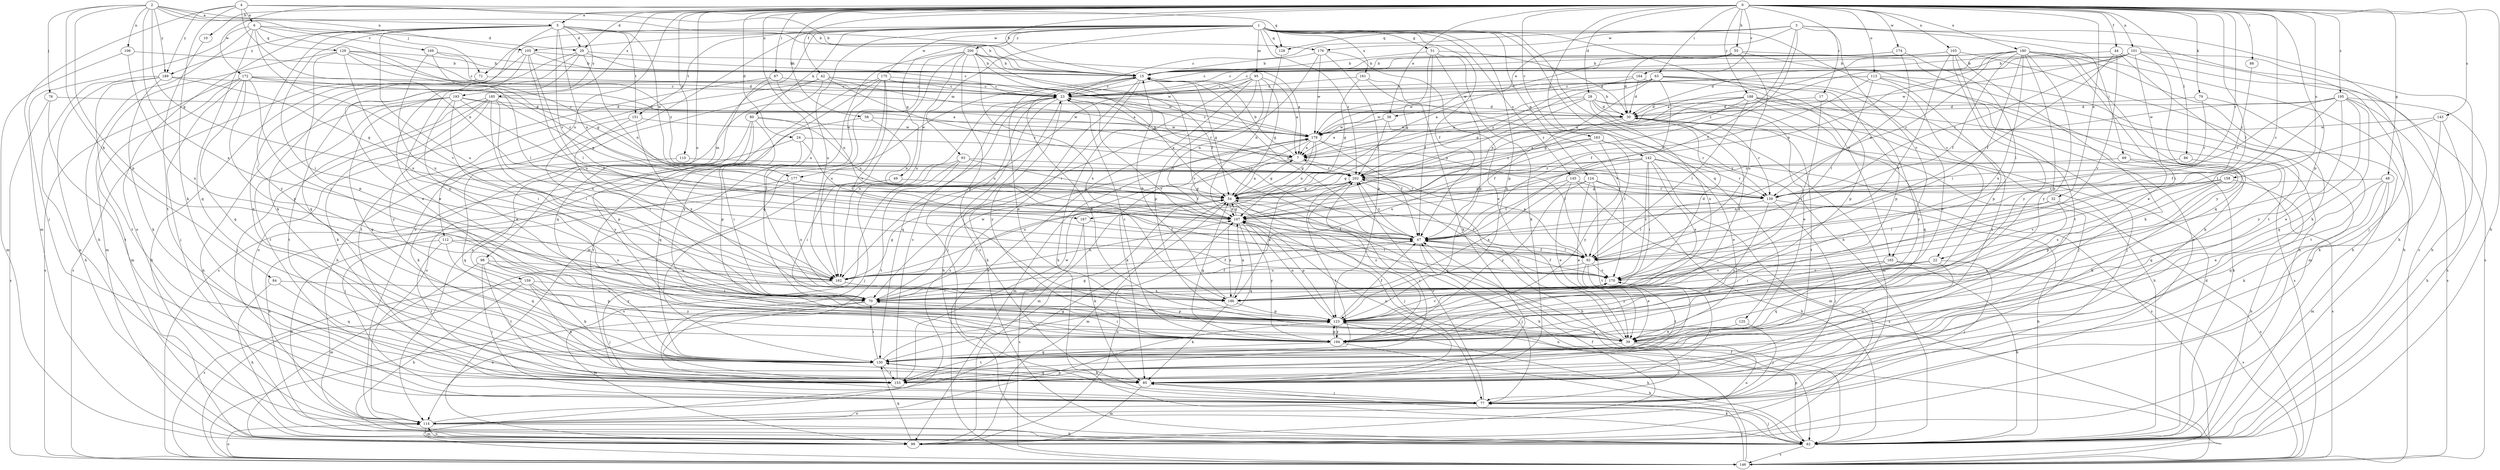 strict digraph  {
0;
1;
2;
3;
4;
5;
6;
7;
10;
15;
17;
22;
23;
24;
28;
29;
30;
32;
38;
39;
42;
44;
47;
48;
49;
51;
54;
55;
58;
62;
63;
67;
69;
70;
71;
76;
77;
79;
80;
84;
85;
86;
88;
92;
93;
95;
98;
99;
101;
103;
105;
106;
107;
110;
112;
113;
114;
123;
124;
125;
128;
129;
130;
139;
142;
143;
145;
146;
151;
153;
158;
159;
161;
162;
163;
164;
165;
167;
169;
170;
172;
174;
175;
176;
177;
178;
180;
185;
186;
188;
189;
193;
194;
195;
200;
202;
0 -> 5  [label=a];
0 -> 10  [label=b];
0 -> 15  [label=b];
0 -> 17  [label=c];
0 -> 22  [label=c];
0 -> 24  [label=d];
0 -> 28  [label=d];
0 -> 29  [label=d];
0 -> 32  [label=e];
0 -> 38  [label=e];
0 -> 42  [label=f];
0 -> 44  [label=f];
0 -> 48  [label=g];
0 -> 55  [label=h];
0 -> 58  [label=h];
0 -> 62  [label=h];
0 -> 63  [label=i];
0 -> 67  [label=i];
0 -> 79  [label=k];
0 -> 86  [label=l];
0 -> 88  [label=l];
0 -> 92  [label=l];
0 -> 101  [label=n];
0 -> 103  [label=n];
0 -> 110  [label=o];
0 -> 112  [label=o];
0 -> 113  [label=o];
0 -> 123  [label=p];
0 -> 139  [label=r];
0 -> 142  [label=s];
0 -> 143  [label=s];
0 -> 158  [label=u];
0 -> 159  [label=u];
0 -> 163  [label=v];
0 -> 164  [label=v];
0 -> 172  [label=w];
0 -> 174  [label=w];
0 -> 180  [label=x];
0 -> 185  [label=x];
0 -> 186  [label=x];
0 -> 188  [label=y];
0 -> 195  [label=z];
1 -> 22  [label=c];
1 -> 47  [label=f];
1 -> 49  [label=g];
1 -> 51  [label=g];
1 -> 62  [label=h];
1 -> 71  [label=j];
1 -> 80  [label=k];
1 -> 93  [label=m];
1 -> 95  [label=m];
1 -> 98  [label=m];
1 -> 105  [label=n];
1 -> 114  [label=o];
1 -> 123  [label=p];
1 -> 124  [label=q];
1 -> 125  [label=q];
1 -> 128  [label=q];
1 -> 145  [label=s];
1 -> 151  [label=t];
1 -> 161  [label=u];
1 -> 162  [label=u];
1 -> 165  [label=v];
1 -> 175  [label=w];
1 -> 200  [label=z];
1 -> 202  [label=z];
2 -> 5  [label=a];
2 -> 15  [label=b];
2 -> 54  [label=g];
2 -> 71  [label=j];
2 -> 76  [label=j];
2 -> 84  [label=k];
2 -> 105  [label=n];
2 -> 106  [label=n];
2 -> 123  [label=p];
2 -> 186  [label=x];
2 -> 189  [label=y];
3 -> 23  [label=c];
3 -> 38  [label=e];
3 -> 47  [label=f];
3 -> 62  [label=h];
3 -> 69  [label=i];
3 -> 128  [label=q];
3 -> 146  [label=s];
3 -> 165  [label=v];
3 -> 167  [label=v];
3 -> 176  [label=w];
4 -> 6  [label=a];
4 -> 15  [label=b];
4 -> 85  [label=k];
4 -> 99  [label=m];
4 -> 107  [label=n];
4 -> 128  [label=q];
4 -> 189  [label=y];
5 -> 15  [label=b];
5 -> 29  [label=d];
5 -> 70  [label=i];
5 -> 85  [label=k];
5 -> 107  [label=n];
5 -> 114  [label=o];
5 -> 151  [label=t];
5 -> 162  [label=u];
5 -> 167  [label=v];
5 -> 176  [label=w];
5 -> 177  [label=w];
5 -> 189  [label=y];
5 -> 193  [label=y];
5 -> 194  [label=y];
6 -> 29  [label=d];
6 -> 62  [label=h];
6 -> 77  [label=j];
6 -> 129  [label=q];
6 -> 130  [label=q];
6 -> 169  [label=v];
6 -> 170  [label=v];
6 -> 202  [label=z];
7 -> 15  [label=b];
7 -> 54  [label=g];
7 -> 99  [label=m];
7 -> 202  [label=z];
10 -> 153  [label=t];
15 -> 23  [label=c];
15 -> 39  [label=e];
15 -> 54  [label=g];
15 -> 62  [label=h];
15 -> 146  [label=s];
15 -> 170  [label=v];
15 -> 177  [label=w];
17 -> 30  [label=d];
17 -> 70  [label=i];
17 -> 194  [label=y];
22 -> 70  [label=i];
22 -> 77  [label=j];
22 -> 123  [label=p];
22 -> 130  [label=q];
22 -> 170  [label=v];
23 -> 30  [label=d];
23 -> 62  [label=h];
23 -> 77  [label=j];
23 -> 130  [label=q];
23 -> 162  [label=u];
23 -> 170  [label=v];
23 -> 194  [label=y];
24 -> 7  [label=a];
24 -> 47  [label=f];
24 -> 70  [label=i];
24 -> 85  [label=k];
28 -> 7  [label=a];
28 -> 30  [label=d];
28 -> 39  [label=e];
28 -> 77  [label=j];
28 -> 99  [label=m];
28 -> 107  [label=n];
28 -> 178  [label=w];
28 -> 186  [label=x];
29 -> 15  [label=b];
29 -> 39  [label=e];
29 -> 107  [label=n];
29 -> 123  [label=p];
29 -> 130  [label=q];
29 -> 178  [label=w];
30 -> 15  [label=b];
30 -> 47  [label=f];
30 -> 62  [label=h];
30 -> 139  [label=r];
30 -> 153  [label=t];
30 -> 178  [label=w];
32 -> 92  [label=l];
32 -> 107  [label=n];
32 -> 146  [label=s];
32 -> 194  [label=y];
38 -> 7  [label=a];
38 -> 139  [label=r];
38 -> 178  [label=w];
38 -> 202  [label=z];
39 -> 15  [label=b];
39 -> 54  [label=g];
39 -> 77  [label=j];
39 -> 114  [label=o];
39 -> 130  [label=q];
39 -> 202  [label=z];
42 -> 7  [label=a];
42 -> 23  [label=c];
42 -> 62  [label=h];
42 -> 139  [label=r];
42 -> 146  [label=s];
42 -> 153  [label=t];
42 -> 178  [label=w];
44 -> 15  [label=b];
44 -> 47  [label=f];
44 -> 146  [label=s];
44 -> 153  [label=t];
44 -> 170  [label=v];
47 -> 15  [label=b];
47 -> 23  [label=c];
47 -> 77  [label=j];
47 -> 92  [label=l];
47 -> 202  [label=z];
48 -> 39  [label=e];
48 -> 85  [label=k];
48 -> 99  [label=m];
48 -> 130  [label=q];
48 -> 139  [label=r];
49 -> 54  [label=g];
49 -> 70  [label=i];
51 -> 15  [label=b];
51 -> 30  [label=d];
51 -> 47  [label=f];
51 -> 54  [label=g];
51 -> 85  [label=k];
51 -> 123  [label=p];
54 -> 7  [label=a];
54 -> 62  [label=h];
54 -> 70  [label=i];
54 -> 77  [label=j];
54 -> 92  [label=l];
54 -> 99  [label=m];
54 -> 107  [label=n];
55 -> 15  [label=b];
55 -> 30  [label=d];
55 -> 62  [label=h];
55 -> 114  [label=o];
55 -> 162  [label=u];
55 -> 178  [label=w];
58 -> 107  [label=n];
58 -> 178  [label=w];
58 -> 194  [label=y];
62 -> 30  [label=d];
62 -> 77  [label=j];
62 -> 85  [label=k];
62 -> 123  [label=p];
62 -> 146  [label=s];
63 -> 7  [label=a];
63 -> 23  [label=c];
63 -> 39  [label=e];
63 -> 47  [label=f];
63 -> 54  [label=g];
63 -> 107  [label=n];
63 -> 123  [label=p];
63 -> 153  [label=t];
67 -> 23  [label=c];
67 -> 107  [label=n];
67 -> 114  [label=o];
67 -> 130  [label=q];
69 -> 85  [label=k];
69 -> 146  [label=s];
69 -> 202  [label=z];
70 -> 47  [label=f];
70 -> 99  [label=m];
70 -> 114  [label=o];
70 -> 123  [label=p];
70 -> 178  [label=w];
71 -> 23  [label=c];
71 -> 62  [label=h];
71 -> 146  [label=s];
76 -> 30  [label=d];
76 -> 146  [label=s];
76 -> 153  [label=t];
77 -> 23  [label=c];
77 -> 114  [label=o];
77 -> 202  [label=z];
79 -> 30  [label=d];
79 -> 139  [label=r];
79 -> 153  [label=t];
80 -> 107  [label=n];
80 -> 114  [label=o];
80 -> 123  [label=p];
80 -> 130  [label=q];
80 -> 153  [label=t];
80 -> 178  [label=w];
84 -> 62  [label=h];
84 -> 70  [label=i];
84 -> 130  [label=q];
85 -> 77  [label=j];
85 -> 99  [label=m];
85 -> 107  [label=n];
85 -> 130  [label=q];
85 -> 170  [label=v];
86 -> 130  [label=q];
86 -> 202  [label=z];
88 -> 139  [label=r];
92 -> 7  [label=a];
92 -> 39  [label=e];
92 -> 47  [label=f];
92 -> 153  [label=t];
92 -> 162  [label=u];
92 -> 170  [label=v];
93 -> 47  [label=f];
93 -> 77  [label=j];
93 -> 146  [label=s];
93 -> 153  [label=t];
93 -> 202  [label=z];
95 -> 7  [label=a];
95 -> 23  [label=c];
95 -> 54  [label=g];
95 -> 62  [label=h];
95 -> 107  [label=n];
95 -> 123  [label=p];
95 -> 146  [label=s];
95 -> 162  [label=u];
98 -> 77  [label=j];
98 -> 85  [label=k];
98 -> 99  [label=m];
98 -> 153  [label=t];
98 -> 162  [label=u];
98 -> 194  [label=y];
99 -> 47  [label=f];
99 -> 107  [label=n];
99 -> 114  [label=o];
99 -> 130  [label=q];
101 -> 15  [label=b];
101 -> 23  [label=c];
101 -> 30  [label=d];
101 -> 62  [label=h];
101 -> 70  [label=i];
101 -> 77  [label=j];
101 -> 139  [label=r];
101 -> 178  [label=w];
101 -> 194  [label=y];
103 -> 15  [label=b];
103 -> 23  [label=c];
103 -> 62  [label=h];
103 -> 85  [label=k];
103 -> 153  [label=t];
103 -> 170  [label=v];
103 -> 194  [label=y];
105 -> 15  [label=b];
105 -> 23  [label=c];
105 -> 39  [label=e];
105 -> 92  [label=l];
105 -> 130  [label=q];
105 -> 162  [label=u];
106 -> 15  [label=b];
106 -> 99  [label=m];
106 -> 186  [label=x];
107 -> 47  [label=f];
107 -> 54  [label=g];
107 -> 123  [label=p];
107 -> 130  [label=q];
107 -> 186  [label=x];
107 -> 194  [label=y];
110 -> 130  [label=q];
110 -> 202  [label=z];
112 -> 92  [label=l];
112 -> 114  [label=o];
112 -> 130  [label=q];
112 -> 153  [label=t];
112 -> 162  [label=u];
113 -> 23  [label=c];
113 -> 85  [label=k];
113 -> 92  [label=l];
113 -> 99  [label=m];
113 -> 107  [label=n];
113 -> 123  [label=p];
113 -> 178  [label=w];
114 -> 54  [label=g];
114 -> 62  [label=h];
114 -> 99  [label=m];
114 -> 123  [label=p];
123 -> 39  [label=e];
123 -> 47  [label=f];
123 -> 62  [label=h];
123 -> 107  [label=n];
123 -> 170  [label=v];
123 -> 194  [label=y];
124 -> 39  [label=e];
124 -> 54  [label=g];
124 -> 62  [label=h];
124 -> 139  [label=r];
124 -> 153  [label=t];
124 -> 194  [label=y];
125 -> 39  [label=e];
125 -> 77  [label=j];
128 -> 107  [label=n];
129 -> 15  [label=b];
129 -> 23  [label=c];
129 -> 30  [label=d];
129 -> 54  [label=g];
129 -> 99  [label=m];
129 -> 123  [label=p];
129 -> 162  [label=u];
130 -> 54  [label=g];
130 -> 70  [label=i];
130 -> 85  [label=k];
130 -> 153  [label=t];
139 -> 62  [label=h];
139 -> 77  [label=j];
139 -> 92  [label=l];
139 -> 194  [label=y];
142 -> 54  [label=g];
142 -> 70  [label=i];
142 -> 99  [label=m];
142 -> 107  [label=n];
142 -> 139  [label=r];
142 -> 146  [label=s];
142 -> 170  [label=v];
142 -> 186  [label=x];
142 -> 202  [label=z];
143 -> 47  [label=f];
143 -> 62  [label=h];
143 -> 85  [label=k];
143 -> 178  [label=w];
145 -> 39  [label=e];
145 -> 47  [label=f];
145 -> 139  [label=r];
145 -> 146  [label=s];
145 -> 186  [label=x];
146 -> 47  [label=f];
146 -> 77  [label=j];
146 -> 107  [label=n];
146 -> 114  [label=o];
151 -> 70  [label=i];
151 -> 123  [label=p];
151 -> 178  [label=w];
151 -> 186  [label=x];
153 -> 23  [label=c];
153 -> 178  [label=w];
153 -> 202  [label=z];
158 -> 54  [label=g];
158 -> 62  [label=h];
158 -> 123  [label=p];
158 -> 170  [label=v];
158 -> 186  [label=x];
159 -> 62  [label=h];
159 -> 70  [label=i];
159 -> 85  [label=k];
159 -> 123  [label=p];
159 -> 146  [label=s];
159 -> 194  [label=y];
161 -> 23  [label=c];
161 -> 54  [label=g];
161 -> 85  [label=k];
161 -> 170  [label=v];
162 -> 47  [label=f];
162 -> 54  [label=g];
162 -> 77  [label=j];
162 -> 107  [label=n];
162 -> 186  [label=x];
163 -> 7  [label=a];
163 -> 39  [label=e];
163 -> 92  [label=l];
163 -> 162  [label=u];
163 -> 194  [label=y];
163 -> 202  [label=z];
164 -> 23  [label=c];
164 -> 30  [label=d];
164 -> 123  [label=p];
164 -> 202  [label=z];
165 -> 62  [label=h];
165 -> 130  [label=q];
165 -> 146  [label=s];
165 -> 170  [label=v];
165 -> 194  [label=y];
167 -> 47  [label=f];
167 -> 85  [label=k];
167 -> 146  [label=s];
169 -> 15  [label=b];
169 -> 92  [label=l];
169 -> 162  [label=u];
169 -> 202  [label=z];
170 -> 30  [label=d];
170 -> 47  [label=f];
170 -> 70  [label=i];
172 -> 7  [label=a];
172 -> 23  [label=c];
172 -> 70  [label=i];
172 -> 77  [label=j];
172 -> 99  [label=m];
172 -> 123  [label=p];
172 -> 130  [label=q];
172 -> 146  [label=s];
172 -> 202  [label=z];
174 -> 15  [label=b];
174 -> 23  [label=c];
174 -> 92  [label=l];
174 -> 107  [label=n];
175 -> 23  [label=c];
175 -> 70  [label=i];
175 -> 114  [label=o];
175 -> 139  [label=r];
175 -> 162  [label=u];
175 -> 170  [label=v];
175 -> 194  [label=y];
176 -> 15  [label=b];
176 -> 39  [label=e];
176 -> 70  [label=i];
176 -> 123  [label=p];
176 -> 178  [label=w];
177 -> 54  [label=g];
177 -> 62  [label=h];
177 -> 77  [label=j];
177 -> 139  [label=r];
177 -> 186  [label=x];
178 -> 7  [label=a];
178 -> 23  [label=c];
178 -> 47  [label=f];
178 -> 54  [label=g];
178 -> 85  [label=k];
178 -> 92  [label=l];
178 -> 99  [label=m];
178 -> 107  [label=n];
180 -> 7  [label=a];
180 -> 15  [label=b];
180 -> 39  [label=e];
180 -> 47  [label=f];
180 -> 62  [label=h];
180 -> 70  [label=i];
180 -> 85  [label=k];
180 -> 107  [label=n];
180 -> 123  [label=p];
180 -> 130  [label=q];
180 -> 139  [label=r];
180 -> 186  [label=x];
180 -> 194  [label=y];
180 -> 202  [label=z];
185 -> 30  [label=d];
185 -> 54  [label=g];
185 -> 70  [label=i];
185 -> 77  [label=j];
185 -> 85  [label=k];
185 -> 153  [label=t];
185 -> 162  [label=u];
185 -> 194  [label=y];
186 -> 15  [label=b];
186 -> 30  [label=d];
186 -> 85  [label=k];
186 -> 107  [label=n];
186 -> 123  [label=p];
188 -> 7  [label=a];
188 -> 30  [label=d];
188 -> 54  [label=g];
188 -> 62  [label=h];
188 -> 77  [label=j];
188 -> 92  [label=l];
188 -> 130  [label=q];
188 -> 146  [label=s];
188 -> 202  [label=z];
189 -> 23  [label=c];
189 -> 54  [label=g];
189 -> 62  [label=h];
189 -> 85  [label=k];
189 -> 114  [label=o];
189 -> 153  [label=t];
193 -> 30  [label=d];
193 -> 39  [label=e];
193 -> 47  [label=f];
193 -> 62  [label=h];
193 -> 70  [label=i];
193 -> 130  [label=q];
193 -> 153  [label=t];
193 -> 178  [label=w];
194 -> 23  [label=c];
194 -> 54  [label=g];
194 -> 62  [label=h];
194 -> 70  [label=i];
194 -> 123  [label=p];
194 -> 153  [label=t];
194 -> 202  [label=z];
195 -> 30  [label=d];
195 -> 39  [label=e];
195 -> 62  [label=h];
195 -> 92  [label=l];
195 -> 130  [label=q];
195 -> 139  [label=r];
195 -> 146  [label=s];
195 -> 178  [label=w];
195 -> 194  [label=y];
200 -> 7  [label=a];
200 -> 15  [label=b];
200 -> 47  [label=f];
200 -> 54  [label=g];
200 -> 99  [label=m];
200 -> 123  [label=p];
200 -> 130  [label=q];
200 -> 146  [label=s];
200 -> 162  [label=u];
200 -> 186  [label=x];
202 -> 54  [label=g];
202 -> 62  [label=h];
202 -> 139  [label=r];
202 -> 153  [label=t];
202 -> 162  [label=u];
202 -> 186  [label=x];
}
